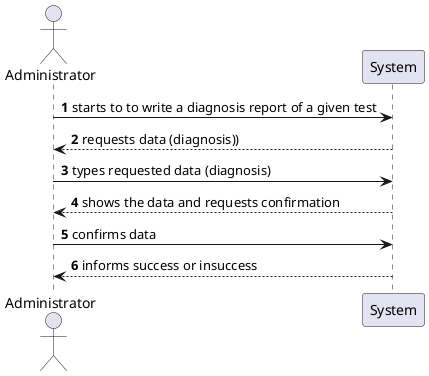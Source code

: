 @startuml
'https://plantuml.com/sequence-diagram

autonumber

actor  "Administrator" as Admin

Admin -> System: starts to to write a diagnosis report of a given test
System --> Admin: requests data (diagnosis))

Admin -> System: types requested data (diagnosis)
System --> Admin: shows the data and requests confirmation

Admin -> System: confirms data
System --> Admin: informs success or insuccess
@enduml